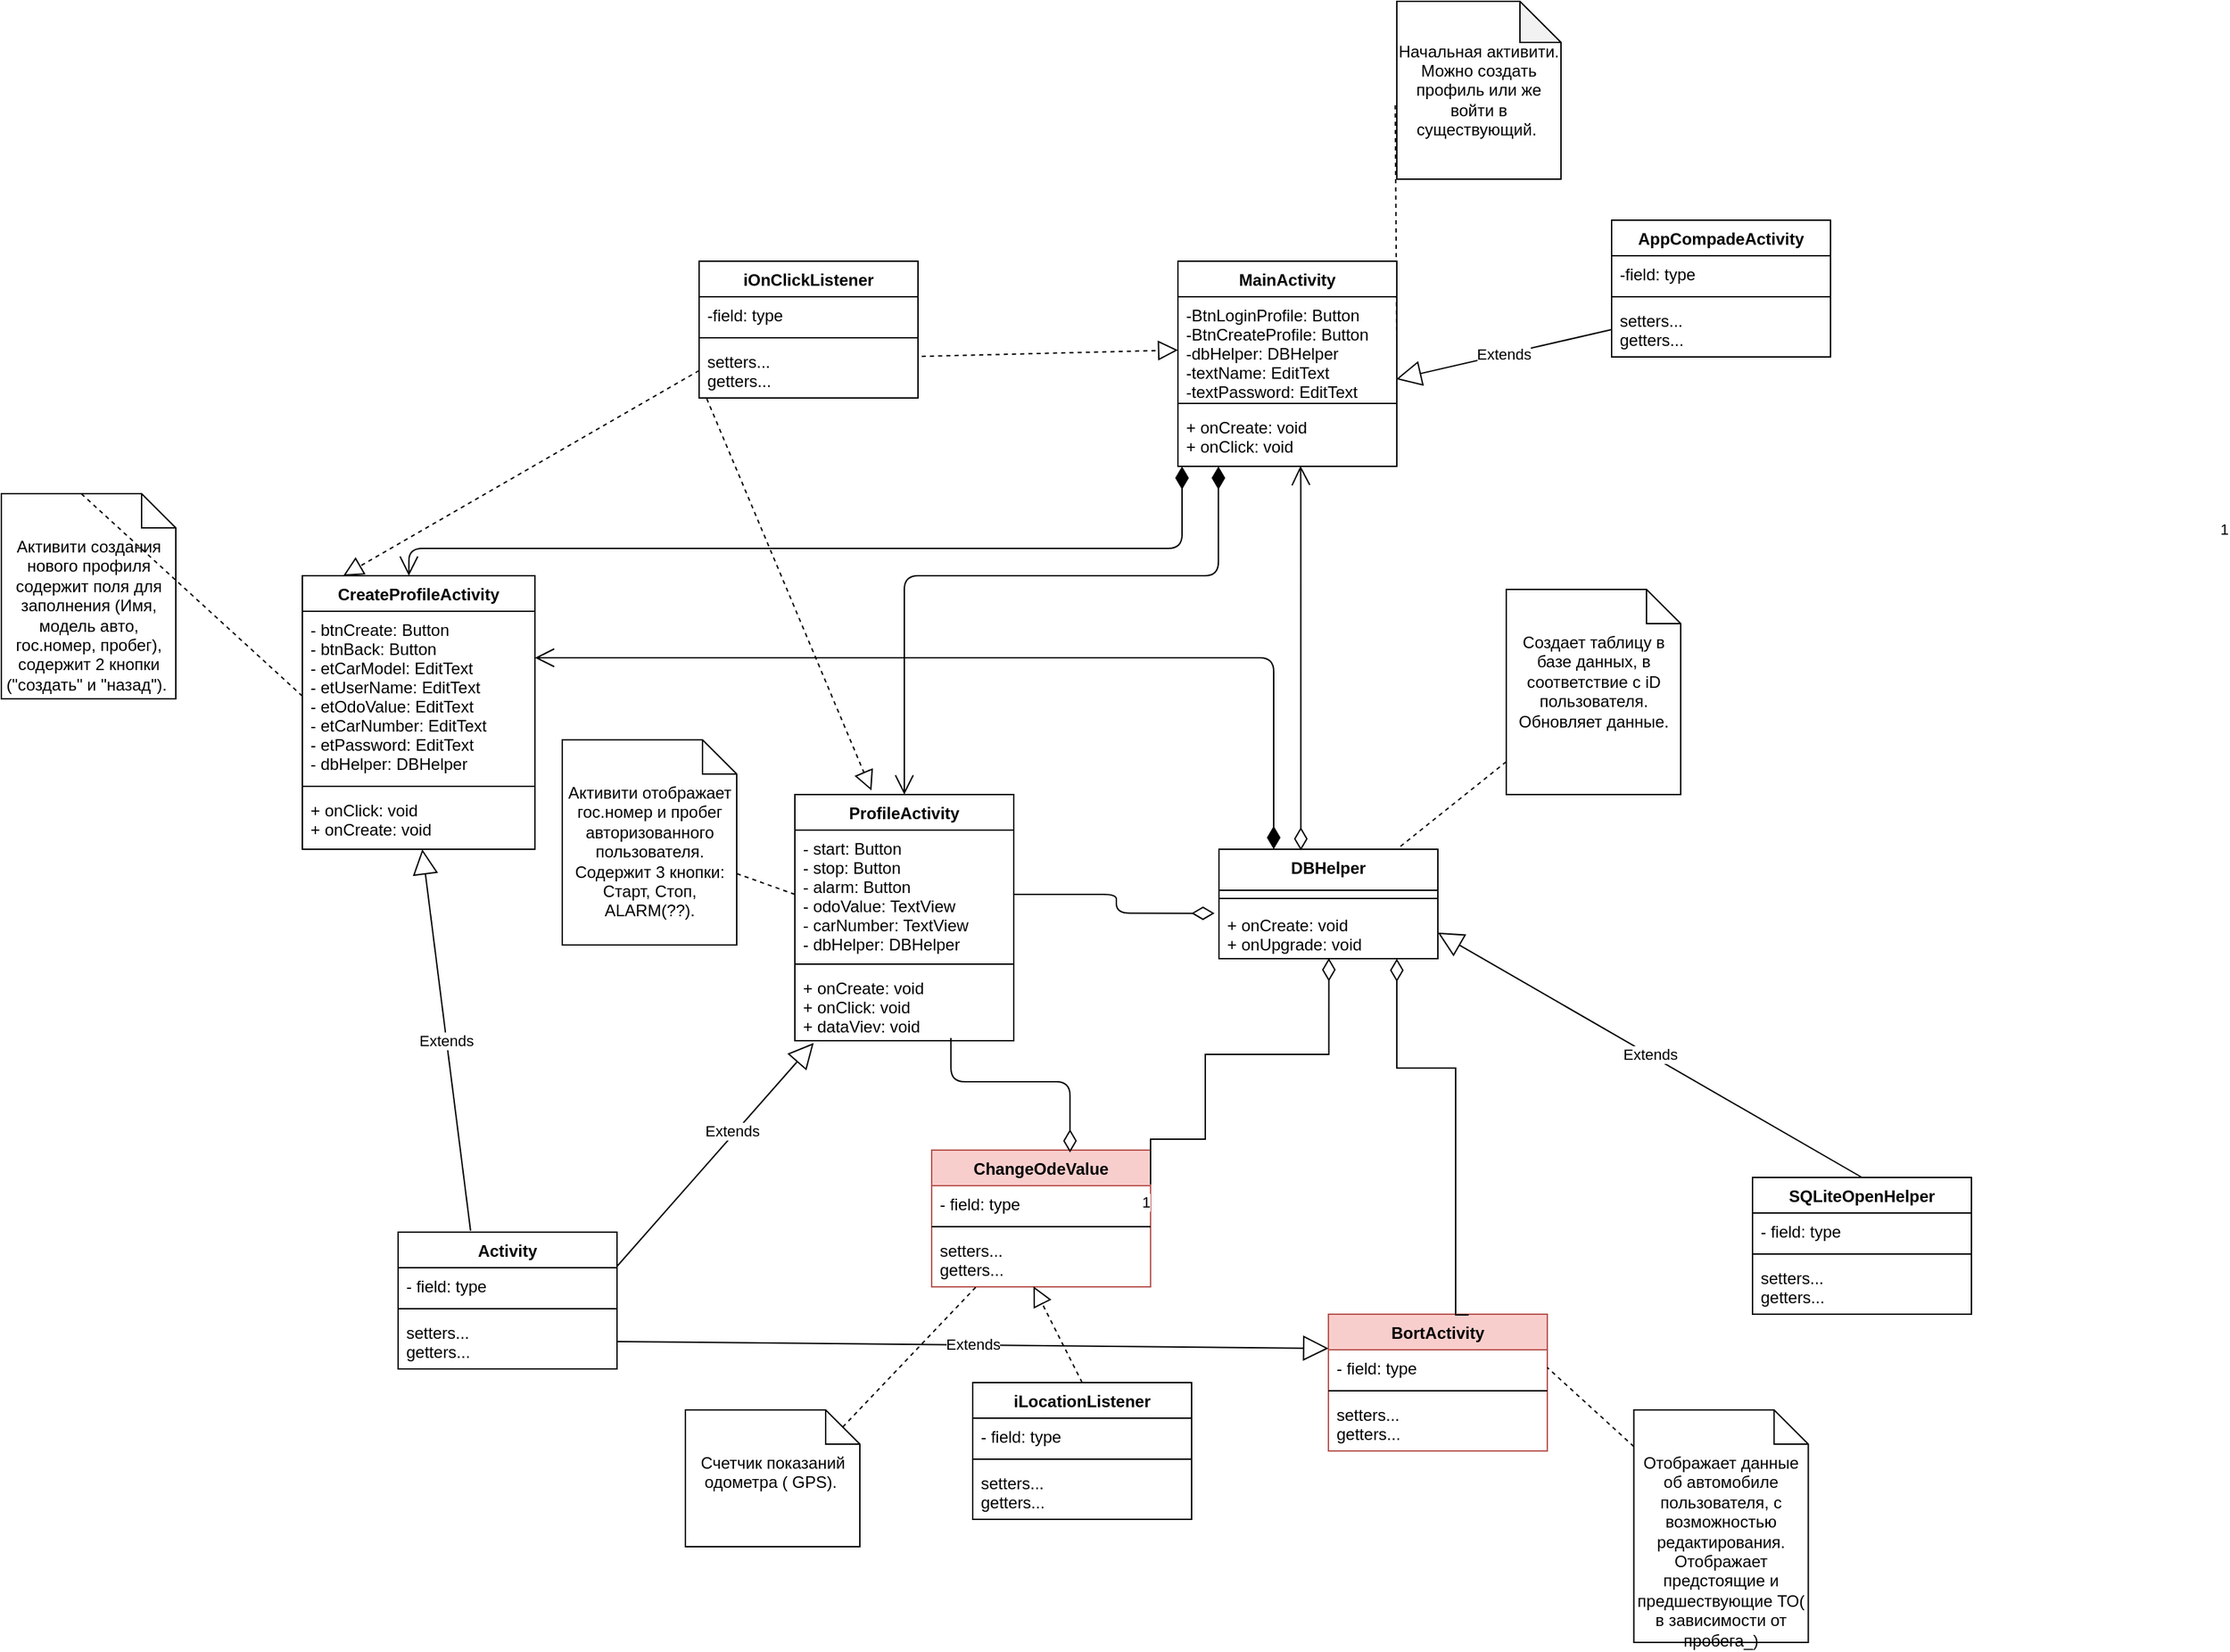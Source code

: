 <mxfile version="13.10.0" type="github">
  <diagram id="C5RBs43oDa-KdzZeNtuy" name="Page-1">
    <mxGraphModel dx="2997" dy="2374" grid="1" gridSize="10" guides="1" tooltips="1" connect="1" arrows="1" fold="1" page="1" pageScale="1" pageWidth="827" pageHeight="1169" math="0" shadow="0">
      <root>
        <mxCell id="WIyWlLk6GJQsqaUBKTNV-0" />
        <mxCell id="WIyWlLk6GJQsqaUBKTNV-1" parent="WIyWlLk6GJQsqaUBKTNV-0" />
        <mxCell id="MWLD1dHodhY7ivmaf8xJ-8" value="Начальная активити. Можно создать профиль или же войти в существующий.&amp;nbsp;" style="shape=note;whiteSpace=wrap;html=1;backgroundOutline=1;darkOpacity=0.05;" parent="WIyWlLk6GJQsqaUBKTNV-1" vertex="1">
          <mxGeometry x="510" y="-180" width="120" height="130" as="geometry" />
        </mxCell>
        <mxCell id="MWLD1dHodhY7ivmaf8xJ-9" value="" style="endArrow=none;dashed=1;html=1;exitX=1;exitY=0.5;exitDx=0;exitDy=0;entryX=-0.01;entryY=0.564;entryDx=0;entryDy=0;entryPerimeter=0;" parent="WIyWlLk6GJQsqaUBKTNV-1" source="gEvGJwE6Dd_fPejVoH91-1" target="MWLD1dHodhY7ivmaf8xJ-8" edge="1">
          <mxGeometry width="50" height="50" relative="1" as="geometry">
            <mxPoint x="494" y="169" as="sourcePoint" />
            <mxPoint x="560" y="122" as="targetPoint" />
          </mxGeometry>
        </mxCell>
        <mxCell id="MWLD1dHodhY7ivmaf8xJ-10" value="" style="endArrow=open;html=1;endSize=12;startArrow=diamondThin;startSize=14;startFill=1;edgeStyle=orthogonalEdgeStyle;align=left;verticalAlign=bottom;entryX=0.5;entryY=0;entryDx=0;entryDy=0;exitX=0.185;exitY=1.001;exitDx=0;exitDy=0;exitPerimeter=0;" parent="WIyWlLk6GJQsqaUBKTNV-1" target="MWLD1dHodhY7ivmaf8xJ-11" edge="1" source="gEvGJwE6Dd_fPejVoH91-3">
          <mxGeometry x="-1" y="3" relative="1" as="geometry">
            <mxPoint x="380" y="160" as="sourcePoint" />
            <mxPoint x="410" y="280" as="targetPoint" />
            <Array as="points">
              <mxPoint x="380" y="240" />
              <mxPoint x="150" y="240" />
            </Array>
          </mxGeometry>
        </mxCell>
        <mxCell id="MWLD1dHodhY7ivmaf8xJ-11" value="ProfileActivity" style="swimlane;fontStyle=1;align=center;verticalAlign=top;childLayout=stackLayout;horizontal=1;startSize=26;horizontalStack=0;resizeParent=1;resizeParentMax=0;resizeLast=0;collapsible=1;marginBottom=0;" parent="WIyWlLk6GJQsqaUBKTNV-1" vertex="1">
          <mxGeometry x="70" y="400" width="160" height="180" as="geometry" />
        </mxCell>
        <mxCell id="MWLD1dHodhY7ivmaf8xJ-12" value="- start: Button&#xa;- stop: Button&#xa;- alarm: Button&#xa;- odoValue: TextView&#xa;- carNumber: TextView&#xa;- dbHelper: DBHelper" style="text;strokeColor=none;fillColor=none;align=left;verticalAlign=top;spacingLeft=4;spacingRight=4;overflow=hidden;rotatable=0;points=[[0,0.5],[1,0.5]];portConstraint=eastwest;" parent="MWLD1dHodhY7ivmaf8xJ-11" vertex="1">
          <mxGeometry y="26" width="160" height="94" as="geometry" />
        </mxCell>
        <mxCell id="MWLD1dHodhY7ivmaf8xJ-13" value="" style="line;strokeWidth=1;fillColor=none;align=left;verticalAlign=middle;spacingTop=-1;spacingLeft=3;spacingRight=3;rotatable=0;labelPosition=right;points=[];portConstraint=eastwest;" parent="MWLD1dHodhY7ivmaf8xJ-11" vertex="1">
          <mxGeometry y="120" width="160" height="8" as="geometry" />
        </mxCell>
        <mxCell id="MWLD1dHodhY7ivmaf8xJ-14" value="+ onCreate: void&#xa;+ onClick: void&#xa;+ dataViev: void" style="text;strokeColor=none;fillColor=none;align=left;verticalAlign=top;spacingLeft=4;spacingRight=4;overflow=hidden;rotatable=0;points=[[0,0.5],[1,0.5]];portConstraint=eastwest;" parent="MWLD1dHodhY7ivmaf8xJ-11" vertex="1">
          <mxGeometry y="128" width="160" height="52" as="geometry" />
        </mxCell>
        <mxCell id="MWLD1dHodhY7ivmaf8xJ-15" value="CreateProfileActivity" style="swimlane;fontStyle=1;align=center;verticalAlign=top;childLayout=stackLayout;horizontal=1;startSize=26;horizontalStack=0;resizeParent=1;resizeParentMax=0;resizeLast=0;collapsible=1;marginBottom=0;" parent="WIyWlLk6GJQsqaUBKTNV-1" vertex="1">
          <mxGeometry x="-290" y="240" width="170" height="200" as="geometry" />
        </mxCell>
        <mxCell id="MWLD1dHodhY7ivmaf8xJ-16" value="- btnCreate: Button&#xa;- btnBack: Button&#xa;- etCarModel: EditText&#xa;- etUserName: EditText&#xa;- etOdoValue: EditText&#xa;- etCarNumber: EditText&#xa;- etPassword: EditText&#xa;- dbHelper: DBHelper" style="text;strokeColor=none;fillColor=none;align=left;verticalAlign=top;spacingLeft=4;spacingRight=4;overflow=hidden;rotatable=0;points=[[0,0.5],[1,0.5]];portConstraint=eastwest;" parent="MWLD1dHodhY7ivmaf8xJ-15" vertex="1">
          <mxGeometry y="26" width="170" height="124" as="geometry" />
        </mxCell>
        <mxCell id="MWLD1dHodhY7ivmaf8xJ-17" value="" style="line;strokeWidth=1;fillColor=none;align=left;verticalAlign=middle;spacingTop=-1;spacingLeft=3;spacingRight=3;rotatable=0;labelPosition=right;points=[];portConstraint=eastwest;" parent="MWLD1dHodhY7ivmaf8xJ-15" vertex="1">
          <mxGeometry y="150" width="170" height="8" as="geometry" />
        </mxCell>
        <mxCell id="MWLD1dHodhY7ivmaf8xJ-18" value="+ onClick: void&#xa;+ onCreate: void" style="text;strokeColor=none;fillColor=none;align=left;verticalAlign=top;spacingLeft=4;spacingRight=4;overflow=hidden;rotatable=0;points=[[0,0.5],[1,0.5]];portConstraint=eastwest;" parent="MWLD1dHodhY7ivmaf8xJ-15" vertex="1">
          <mxGeometry y="158" width="170" height="42" as="geometry" />
        </mxCell>
        <mxCell id="MWLD1dHodhY7ivmaf8xJ-19" value="" style="endArrow=open;html=1;endSize=12;startArrow=diamondThin;startSize=14;startFill=1;edgeStyle=orthogonalEdgeStyle;align=left;verticalAlign=bottom;entryX=0.458;entryY=0;entryDx=0;entryDy=0;entryPerimeter=0;" parent="WIyWlLk6GJQsqaUBKTNV-1" target="MWLD1dHodhY7ivmaf8xJ-15" edge="1" source="gEvGJwE6Dd_fPejVoH91-3">
          <mxGeometry x="-1" y="10" relative="1" as="geometry">
            <mxPoint x="300" y="150" as="sourcePoint" />
            <mxPoint x="620" y="280" as="targetPoint" />
            <Array as="points">
              <mxPoint x="353" y="220" />
              <mxPoint x="-212" y="220" />
            </Array>
            <mxPoint as="offset" />
          </mxGeometry>
        </mxCell>
        <mxCell id="gEvGJwE6Dd_fPejVoH91-0" value="MainActivity" style="swimlane;fontStyle=1;align=center;verticalAlign=top;childLayout=stackLayout;horizontal=1;startSize=26;horizontalStack=0;resizeParent=1;resizeParentMax=0;resizeLast=0;collapsible=1;marginBottom=0;" parent="WIyWlLk6GJQsqaUBKTNV-1" vertex="1">
          <mxGeometry x="350" y="10" width="160" height="150" as="geometry" />
        </mxCell>
        <mxCell id="gEvGJwE6Dd_fPejVoH91-1" value="-BtnLoginProfile: Button&#xa;-BtnCreateProfile: Button&#xa;-dbHelper: DBHelper&#xa;-textName: EditText&#xa;-textPassword: EditText&#xa;" style="text;strokeColor=none;fillColor=none;align=left;verticalAlign=top;spacingLeft=4;spacingRight=4;overflow=hidden;rotatable=0;points=[[0,0.5],[1,0.5]];portConstraint=eastwest;" parent="gEvGJwE6Dd_fPejVoH91-0" vertex="1">
          <mxGeometry y="26" width="160" height="74" as="geometry" />
        </mxCell>
        <mxCell id="gEvGJwE6Dd_fPejVoH91-2" value="" style="line;strokeWidth=1;fillColor=none;align=left;verticalAlign=middle;spacingTop=-1;spacingLeft=3;spacingRight=3;rotatable=0;labelPosition=right;points=[];portConstraint=eastwest;" parent="gEvGJwE6Dd_fPejVoH91-0" vertex="1">
          <mxGeometry y="100" width="160" height="8" as="geometry" />
        </mxCell>
        <mxCell id="gEvGJwE6Dd_fPejVoH91-3" value="+ onCreate: void&#xa;+ onClick: void" style="text;strokeColor=none;fillColor=none;align=left;verticalAlign=top;spacingLeft=4;spacingRight=4;overflow=hidden;rotatable=0;points=[[0,0.5],[1,0.5]];portConstraint=eastwest;" parent="gEvGJwE6Dd_fPejVoH91-0" vertex="1">
          <mxGeometry y="108" width="160" height="42" as="geometry" />
        </mxCell>
        <mxCell id="gEvGJwE6Dd_fPejVoH91-7" value="DBHelper" style="swimlane;fontStyle=1;align=center;verticalAlign=top;childLayout=stackLayout;horizontal=1;startSize=30;horizontalStack=0;resizeParent=1;resizeParentMax=0;resizeLast=0;collapsible=1;marginBottom=0;" parent="WIyWlLk6GJQsqaUBKTNV-1" vertex="1">
          <mxGeometry x="380" y="440" width="160" height="80" as="geometry" />
        </mxCell>
        <mxCell id="gEvGJwE6Dd_fPejVoH91-9" value="" style="line;strokeWidth=1;fillColor=none;align=left;verticalAlign=middle;spacingTop=-1;spacingLeft=3;spacingRight=3;rotatable=0;labelPosition=right;points=[];portConstraint=eastwest;" parent="gEvGJwE6Dd_fPejVoH91-7" vertex="1">
          <mxGeometry y="30" width="160" height="12" as="geometry" />
        </mxCell>
        <mxCell id="gEvGJwE6Dd_fPejVoH91-10" value="+ onCreate: void&#xa;+ onUpgrade: void" style="text;strokeColor=none;fillColor=none;align=left;verticalAlign=top;spacingLeft=4;spacingRight=4;overflow=hidden;rotatable=0;points=[[0,0.5],[1,0.5]];portConstraint=eastwest;" parent="gEvGJwE6Dd_fPejVoH91-7" vertex="1">
          <mxGeometry y="42" width="160" height="38" as="geometry" />
        </mxCell>
        <mxCell id="gEvGJwE6Dd_fPejVoH91-11" value="Активити создания нового профиля содержит поля для заполнения (Имя, модель авто, гос.номер, пробег), содержит 2 кнопки (&quot;создать&quot; и &quot;назад&quot;).&amp;nbsp;" style="shape=note2;boundedLbl=1;whiteSpace=wrap;html=1;size=25;verticalAlign=top;align=center;" parent="WIyWlLk6GJQsqaUBKTNV-1" vertex="1">
          <mxGeometry x="-510" y="180" width="127.5" height="150" as="geometry" />
        </mxCell>
        <mxCell id="gEvGJwE6Dd_fPejVoH91-12" value="" style="endArrow=none;dashed=1;html=1;entryX=0.458;entryY=0;entryDx=0;entryDy=0;entryPerimeter=0;exitX=0;exitY=0.5;exitDx=0;exitDy=0;" parent="WIyWlLk6GJQsqaUBKTNV-1" target="gEvGJwE6Dd_fPejVoH91-11" edge="1" source="MWLD1dHodhY7ivmaf8xJ-16">
          <mxGeometry width="50" height="50" relative="1" as="geometry">
            <mxPoint x="620" y="520" as="sourcePoint" />
            <mxPoint x="568.8" y="133.32" as="targetPoint" />
            <Array as="points" />
          </mxGeometry>
        </mxCell>
        <mxCell id="wjXd9ibWL331jb071DOq-7" value="1" style="endArrow=open;html=1;endSize=12;startArrow=diamondThin;startSize=14;startFill=0;edgeStyle=orthogonalEdgeStyle;align=left;verticalAlign=bottom;exitX=0.374;exitY=0.011;exitDx=0;exitDy=0;strokeWidth=1;exitPerimeter=0;editable=0;entryX=0.56;entryY=0.992;entryDx=0;entryDy=0;entryPerimeter=0;" edge="1" parent="WIyWlLk6GJQsqaUBKTNV-1" source="gEvGJwE6Dd_fPejVoH91-7" target="gEvGJwE6Dd_fPejVoH91-3">
          <mxGeometry x="0.613" y="-670" relative="1" as="geometry">
            <mxPoint x="220" y="230" as="sourcePoint" />
            <mxPoint x="500" y="210" as="targetPoint" />
            <Array as="points">
              <mxPoint x="440" y="170" />
            </Array>
            <mxPoint y="1" as="offset" />
          </mxGeometry>
        </mxCell>
        <mxCell id="wjXd9ibWL331jb071DOq-8" value="" style="endArrow=none;html=1;endSize=12;startArrow=diamondThin;startSize=14;startFill=0;edgeStyle=orthogonalEdgeStyle;align=left;verticalAlign=bottom;exitX=-0.02;exitY=0.127;exitDx=0;exitDy=0;entryX=1;entryY=0.5;entryDx=0;entryDy=0;strokeWidth=1;exitPerimeter=0;endFill=0;" edge="1" parent="WIyWlLk6GJQsqaUBKTNV-1" source="gEvGJwE6Dd_fPejVoH91-10" target="MWLD1dHodhY7ivmaf8xJ-12">
          <mxGeometry x="-1" y="-183" relative="1" as="geometry">
            <mxPoint x="420" y="290" as="sourcePoint" />
            <mxPoint x="420" y="210" as="targetPoint" />
            <mxPoint x="153" y="83" as="offset" />
          </mxGeometry>
        </mxCell>
        <mxCell id="wjXd9ibWL331jb071DOq-9" value="" style="endArrow=open;html=1;endSize=12;startArrow=diamondThin;startSize=14;startFill=1;edgeStyle=orthogonalEdgeStyle;align=left;verticalAlign=bottom;exitX=0.25;exitY=0;exitDx=0;exitDy=0;strokeWidth=1;" edge="1" parent="WIyWlLk6GJQsqaUBKTNV-1" source="gEvGJwE6Dd_fPejVoH91-7">
          <mxGeometry x="-1" y="3" relative="1" as="geometry">
            <mxPoint x="430" y="300" as="sourcePoint" />
            <mxPoint x="-120" y="300" as="targetPoint" />
            <Array as="points">
              <mxPoint x="420" y="300" />
            </Array>
          </mxGeometry>
        </mxCell>
        <mxCell id="wjXd9ibWL331jb071DOq-11" value="ChangeOdeValue" style="swimlane;fontStyle=1;align=center;verticalAlign=top;childLayout=stackLayout;horizontal=1;startSize=26;horizontalStack=0;resizeParent=1;resizeParentMax=0;resizeLast=0;collapsible=1;marginBottom=0;fillColor=#f8cecc;strokeColor=#b85450;" vertex="1" parent="WIyWlLk6GJQsqaUBKTNV-1">
          <mxGeometry x="170" y="660" width="160" height="100" as="geometry" />
        </mxCell>
        <mxCell id="wjXd9ibWL331jb071DOq-12" value="- field: type" style="text;strokeColor=none;fillColor=none;align=left;verticalAlign=top;spacingLeft=4;spacingRight=4;overflow=hidden;rotatable=0;points=[[0,0.5],[1,0.5]];portConstraint=eastwest;" vertex="1" parent="wjXd9ibWL331jb071DOq-11">
          <mxGeometry y="26" width="160" height="26" as="geometry" />
        </mxCell>
        <mxCell id="wjXd9ibWL331jb071DOq-13" value="" style="line;strokeWidth=1;fillColor=none;align=left;verticalAlign=middle;spacingTop=-1;spacingLeft=3;spacingRight=3;rotatable=0;labelPosition=right;points=[];portConstraint=eastwest;" vertex="1" parent="wjXd9ibWL331jb071DOq-11">
          <mxGeometry y="52" width="160" height="8" as="geometry" />
        </mxCell>
        <mxCell id="wjXd9ibWL331jb071DOq-14" value="setters...&#xa;getters..." style="text;strokeColor=none;fillColor=none;align=left;verticalAlign=top;spacingLeft=4;spacingRight=4;overflow=hidden;rotatable=0;points=[[0,0.5],[1,0.5]];portConstraint=eastwest;" vertex="1" parent="wjXd9ibWL331jb071DOq-11">
          <mxGeometry y="60" width="160" height="40" as="geometry" />
        </mxCell>
        <mxCell id="wjXd9ibWL331jb071DOq-15" value="" style="endArrow=none;html=1;endSize=12;startArrow=diamondThin;startSize=14;startFill=0;edgeStyle=orthogonalEdgeStyle;strokeWidth=1;entryX=1;entryY=0.25;entryDx=0;entryDy=0;endFill=0;exitX=0.502;exitY=0.991;exitDx=0;exitDy=0;exitPerimeter=0;rounded=0;" edge="1" parent="WIyWlLk6GJQsqaUBKTNV-1" source="gEvGJwE6Dd_fPejVoH91-10" target="wjXd9ibWL331jb071DOq-11">
          <mxGeometry relative="1" as="geometry">
            <mxPoint x="360" y="570" as="sourcePoint" />
            <mxPoint x="520" y="570" as="targetPoint" />
            <Array as="points">
              <mxPoint x="460" y="590" />
              <mxPoint x="370" y="590" />
              <mxPoint x="370" y="652" />
            </Array>
          </mxGeometry>
        </mxCell>
        <mxCell id="wjXd9ibWL331jb071DOq-17" value="1" style="edgeLabel;resizable=0;html=1;align=right;verticalAlign=top;" connectable="0" vertex="1" parent="wjXd9ibWL331jb071DOq-15">
          <mxGeometry x="1" relative="1" as="geometry" />
        </mxCell>
        <mxCell id="wjXd9ibWL331jb071DOq-18" value="" style="endArrow=none;html=1;endSize=12;startArrow=diamondThin;startSize=14;startFill=0;edgeStyle=orthogonalEdgeStyle;strokeWidth=1;entryX=0.713;entryY=0.962;entryDx=0;entryDy=0;exitX=0.632;exitY=0.017;exitDx=0;exitDy=0;exitPerimeter=0;endFill=0;entryPerimeter=0;rounded=1;" edge="1" parent="WIyWlLk6GJQsqaUBKTNV-1" source="wjXd9ibWL331jb071DOq-11" target="MWLD1dHodhY7ivmaf8xJ-14">
          <mxGeometry relative="1" as="geometry">
            <mxPoint x="518.16" y="529.908" as="sourcePoint" />
            <mxPoint x="370" y="661.5" as="targetPoint" />
            <Array as="points">
              <mxPoint x="271" y="610" />
              <mxPoint x="184" y="610" />
            </Array>
          </mxGeometry>
        </mxCell>
        <mxCell id="wjXd9ibWL331jb071DOq-20" value="BortActivity" style="swimlane;fontStyle=1;align=center;verticalAlign=top;childLayout=stackLayout;horizontal=1;startSize=26;horizontalStack=0;resizeParent=1;resizeParentMax=0;resizeLast=0;collapsible=1;marginBottom=0;fillColor=#f8cecc;strokeColor=#b85450;" vertex="1" parent="WIyWlLk6GJQsqaUBKTNV-1">
          <mxGeometry x="460" y="780" width="160" height="100" as="geometry" />
        </mxCell>
        <mxCell id="wjXd9ibWL331jb071DOq-21" value="- field: type" style="text;strokeColor=none;fillColor=none;align=left;verticalAlign=top;spacingLeft=4;spacingRight=4;overflow=hidden;rotatable=0;points=[[0,0.5],[1,0.5]];portConstraint=eastwest;" vertex="1" parent="wjXd9ibWL331jb071DOq-20">
          <mxGeometry y="26" width="160" height="26" as="geometry" />
        </mxCell>
        <mxCell id="wjXd9ibWL331jb071DOq-22" value="" style="line;strokeWidth=1;fillColor=none;align=left;verticalAlign=middle;spacingTop=-1;spacingLeft=3;spacingRight=3;rotatable=0;labelPosition=right;points=[];portConstraint=eastwest;" vertex="1" parent="wjXd9ibWL331jb071DOq-20">
          <mxGeometry y="52" width="160" height="8" as="geometry" />
        </mxCell>
        <mxCell id="wjXd9ibWL331jb071DOq-23" value="setters...&#xa;getters..." style="text;strokeColor=none;fillColor=none;align=left;verticalAlign=top;spacingLeft=4;spacingRight=4;overflow=hidden;rotatable=0;points=[[0,0.5],[1,0.5]];portConstraint=eastwest;" vertex="1" parent="wjXd9ibWL331jb071DOq-20">
          <mxGeometry y="60" width="160" height="40" as="geometry" />
        </mxCell>
        <mxCell id="wjXd9ibWL331jb071DOq-24" value="" style="endArrow=none;html=1;endSize=12;startArrow=diamondThin;startSize=14;startFill=0;edgeStyle=orthogonalEdgeStyle;strokeWidth=1;entryX=0.641;entryY=0.005;entryDx=0;entryDy=0;endFill=0;entryPerimeter=0;rounded=0;" edge="1" parent="WIyWlLk6GJQsqaUBKTNV-1" source="gEvGJwE6Dd_fPejVoH91-10" target="wjXd9ibWL331jb071DOq-20">
          <mxGeometry relative="1" as="geometry">
            <mxPoint x="510" y="522" as="sourcePoint" />
            <mxPoint x="370" y="661.5" as="targetPoint" />
            <Array as="points">
              <mxPoint x="510" y="600" />
              <mxPoint x="553" y="600" />
            </Array>
          </mxGeometry>
        </mxCell>
        <mxCell id="wjXd9ibWL331jb071DOq-26" value="Activity" style="swimlane;fontStyle=1;align=center;verticalAlign=top;childLayout=stackLayout;horizontal=1;startSize=26;horizontalStack=0;resizeParent=1;resizeParentMax=0;resizeLast=0;collapsible=1;marginBottom=0;" vertex="1" parent="WIyWlLk6GJQsqaUBKTNV-1">
          <mxGeometry x="-220" y="720" width="160" height="100" as="geometry" />
        </mxCell>
        <mxCell id="wjXd9ibWL331jb071DOq-27" value="- field: type" style="text;strokeColor=none;fillColor=none;align=left;verticalAlign=top;spacingLeft=4;spacingRight=4;overflow=hidden;rotatable=0;points=[[0,0.5],[1,0.5]];portConstraint=eastwest;" vertex="1" parent="wjXd9ibWL331jb071DOq-26">
          <mxGeometry y="26" width="160" height="26" as="geometry" />
        </mxCell>
        <mxCell id="wjXd9ibWL331jb071DOq-28" value="" style="line;strokeWidth=1;fillColor=none;align=left;verticalAlign=middle;spacingTop=-1;spacingLeft=3;spacingRight=3;rotatable=0;labelPosition=right;points=[];portConstraint=eastwest;" vertex="1" parent="wjXd9ibWL331jb071DOq-26">
          <mxGeometry y="52" width="160" height="8" as="geometry" />
        </mxCell>
        <mxCell id="wjXd9ibWL331jb071DOq-29" value="setters...&#xa;getters..." style="text;strokeColor=none;fillColor=none;align=left;verticalAlign=top;spacingLeft=4;spacingRight=4;overflow=hidden;rotatable=0;points=[[0,0.5],[1,0.5]];portConstraint=eastwest;" vertex="1" parent="wjXd9ibWL331jb071DOq-26">
          <mxGeometry y="60" width="160" height="40" as="geometry" />
        </mxCell>
        <mxCell id="wjXd9ibWL331jb071DOq-30" value="Extends" style="endArrow=block;endSize=16;endFill=0;html=1;exitX=0.331;exitY=-0.01;exitDx=0;exitDy=0;exitPerimeter=0;" edge="1" parent="WIyWlLk6GJQsqaUBKTNV-1" source="wjXd9ibWL331jb071DOq-26" target="MWLD1dHodhY7ivmaf8xJ-18">
          <mxGeometry width="160" relative="1" as="geometry">
            <mxPoint x="-970" y="396" as="sourcePoint" />
            <mxPoint x="-826.124" y="280" as="targetPoint" />
          </mxGeometry>
        </mxCell>
        <mxCell id="wjXd9ibWL331jb071DOq-31" value="Extends" style="endArrow=block;endSize=16;endFill=0;html=1;entryX=0.086;entryY=1.032;entryDx=0;entryDy=0;rounded=0;exitX=1;exitY=0.25;exitDx=0;exitDy=0;entryPerimeter=0;" edge="1" parent="WIyWlLk6GJQsqaUBKTNV-1" source="wjXd9ibWL331jb071DOq-26" target="MWLD1dHodhY7ivmaf8xJ-14">
          <mxGeometry x="0.195" y="2" width="160" relative="1" as="geometry">
            <mxPoint x="970" y="40" as="sourcePoint" />
            <mxPoint x="947.5" y="340" as="targetPoint" />
            <Array as="points" />
            <mxPoint as="offset" />
          </mxGeometry>
        </mxCell>
        <mxCell id="wjXd9ibWL331jb071DOq-32" value="AppCompadeActivity" style="swimlane;fontStyle=1;align=center;verticalAlign=top;childLayout=stackLayout;horizontal=1;startSize=26;horizontalStack=0;resizeParent=1;resizeParentMax=0;resizeLast=0;collapsible=1;marginBottom=0;" vertex="1" parent="WIyWlLk6GJQsqaUBKTNV-1">
          <mxGeometry x="667" y="-20" width="160" height="100" as="geometry" />
        </mxCell>
        <mxCell id="wjXd9ibWL331jb071DOq-33" value="-field: type" style="text;strokeColor=none;fillColor=none;align=left;verticalAlign=top;spacingLeft=4;spacingRight=4;overflow=hidden;rotatable=0;points=[[0,0.5],[1,0.5]];portConstraint=eastwest;" vertex="1" parent="wjXd9ibWL331jb071DOq-32">
          <mxGeometry y="26" width="160" height="26" as="geometry" />
        </mxCell>
        <mxCell id="wjXd9ibWL331jb071DOq-34" value="" style="line;strokeWidth=1;fillColor=none;align=left;verticalAlign=middle;spacingTop=-1;spacingLeft=3;spacingRight=3;rotatable=0;labelPosition=right;points=[];portConstraint=eastwest;" vertex="1" parent="wjXd9ibWL331jb071DOq-32">
          <mxGeometry y="52" width="160" height="8" as="geometry" />
        </mxCell>
        <mxCell id="wjXd9ibWL331jb071DOq-35" value="setters...&#xa;getters..." style="text;strokeColor=none;fillColor=none;align=left;verticalAlign=top;spacingLeft=4;spacingRight=4;overflow=hidden;rotatable=0;points=[[0,0.5],[1,0.5]];portConstraint=eastwest;" vertex="1" parent="wjXd9ibWL331jb071DOq-32">
          <mxGeometry y="60" width="160" height="40" as="geometry" />
        </mxCell>
        <mxCell id="wjXd9ibWL331jb071DOq-36" value="Extends" style="endArrow=block;endSize=16;endFill=0;html=1;exitX=0;exitY=0.5;exitDx=0;exitDy=0;entryX=0.997;entryY=0.814;entryDx=0;entryDy=0;entryPerimeter=0;" edge="1" parent="WIyWlLk6GJQsqaUBKTNV-1" source="wjXd9ibWL331jb071DOq-35" target="gEvGJwE6Dd_fPejVoH91-1">
          <mxGeometry width="160" relative="1" as="geometry">
            <mxPoint x="949.793" y="196" as="sourcePoint" />
            <mxPoint x="947.5" y="340" as="targetPoint" />
          </mxGeometry>
        </mxCell>
        <mxCell id="wjXd9ibWL331jb071DOq-38" value="iOnClickListener" style="swimlane;fontStyle=1;align=center;verticalAlign=top;childLayout=stackLayout;horizontal=1;startSize=26;horizontalStack=0;resizeParent=1;resizeParentMax=0;resizeLast=0;collapsible=1;marginBottom=0;" vertex="1" parent="WIyWlLk6GJQsqaUBKTNV-1">
          <mxGeometry y="10" width="160" height="100" as="geometry" />
        </mxCell>
        <mxCell id="wjXd9ibWL331jb071DOq-39" value="-field: type" style="text;strokeColor=none;fillColor=none;align=left;verticalAlign=top;spacingLeft=4;spacingRight=4;overflow=hidden;rotatable=0;points=[[0,0.5],[1,0.5]];portConstraint=eastwest;" vertex="1" parent="wjXd9ibWL331jb071DOq-38">
          <mxGeometry y="26" width="160" height="26" as="geometry" />
        </mxCell>
        <mxCell id="wjXd9ibWL331jb071DOq-40" value="" style="line;strokeWidth=1;fillColor=none;align=left;verticalAlign=middle;spacingTop=-1;spacingLeft=3;spacingRight=3;rotatable=0;labelPosition=right;points=[];portConstraint=eastwest;" vertex="1" parent="wjXd9ibWL331jb071DOq-38">
          <mxGeometry y="52" width="160" height="8" as="geometry" />
        </mxCell>
        <mxCell id="wjXd9ibWL331jb071DOq-41" value="setters...&#xa;getters..." style="text;strokeColor=none;fillColor=none;align=left;verticalAlign=top;spacingLeft=4;spacingRight=4;overflow=hidden;rotatable=0;points=[[0,0.5],[1,0.5]];portConstraint=eastwest;" vertex="1" parent="wjXd9ibWL331jb071DOq-38">
          <mxGeometry y="60" width="160" height="40" as="geometry" />
        </mxCell>
        <mxCell id="wjXd9ibWL331jb071DOq-42" value="" style="endArrow=block;dashed=1;endFill=0;endSize=12;html=1;strokeWidth=1;exitX=1.017;exitY=0.24;exitDx=0;exitDy=0;exitPerimeter=0;" edge="1" parent="WIyWlLk6GJQsqaUBKTNV-1" source="wjXd9ibWL331jb071DOq-41" target="gEvGJwE6Dd_fPejVoH91-1">
          <mxGeometry width="160" relative="1" as="geometry">
            <mxPoint x="180" y="120" as="sourcePoint" />
            <mxPoint x="340" y="120" as="targetPoint" />
          </mxGeometry>
        </mxCell>
        <mxCell id="wjXd9ibWL331jb071DOq-43" value="" style="endArrow=block;dashed=1;endFill=0;endSize=12;html=1;strokeWidth=1;exitX=0.035;exitY=1.013;exitDx=0;exitDy=0;exitPerimeter=0;" edge="1" parent="WIyWlLk6GJQsqaUBKTNV-1" source="wjXd9ibWL331jb071DOq-41">
          <mxGeometry width="160" relative="1" as="geometry">
            <mxPoint x="126" y="130" as="sourcePoint" />
            <mxPoint x="126" y="397" as="targetPoint" />
          </mxGeometry>
        </mxCell>
        <mxCell id="wjXd9ibWL331jb071DOq-44" value="" style="endArrow=block;dashed=1;endFill=0;endSize=12;html=1;strokeWidth=1;exitX=0;exitY=0.5;exitDx=0;exitDy=0;entryX=0.176;entryY=0;entryDx=0;entryDy=0;entryPerimeter=0;" edge="1" parent="WIyWlLk6GJQsqaUBKTNV-1" source="wjXd9ibWL331jb071DOq-41" target="MWLD1dHodhY7ivmaf8xJ-15">
          <mxGeometry width="160" relative="1" as="geometry">
            <mxPoint x="302.72" y="126.24" as="sourcePoint" />
            <mxPoint x="370" y="125.217" as="targetPoint" />
          </mxGeometry>
        </mxCell>
        <mxCell id="wjXd9ibWL331jb071DOq-45" value="SQLiteOpenHelper" style="swimlane;fontStyle=1;align=center;verticalAlign=top;childLayout=stackLayout;horizontal=1;startSize=26;horizontalStack=0;resizeParent=1;resizeParentMax=0;resizeLast=0;collapsible=1;marginBottom=0;" vertex="1" parent="WIyWlLk6GJQsqaUBKTNV-1">
          <mxGeometry x="770" y="680" width="160" height="100" as="geometry" />
        </mxCell>
        <mxCell id="wjXd9ibWL331jb071DOq-46" value="- field: type" style="text;strokeColor=none;fillColor=none;align=left;verticalAlign=top;spacingLeft=4;spacingRight=4;overflow=hidden;rotatable=0;points=[[0,0.5],[1,0.5]];portConstraint=eastwest;" vertex="1" parent="wjXd9ibWL331jb071DOq-45">
          <mxGeometry y="26" width="160" height="26" as="geometry" />
        </mxCell>
        <mxCell id="wjXd9ibWL331jb071DOq-47" value="" style="line;strokeWidth=1;fillColor=none;align=left;verticalAlign=middle;spacingTop=-1;spacingLeft=3;spacingRight=3;rotatable=0;labelPosition=right;points=[];portConstraint=eastwest;" vertex="1" parent="wjXd9ibWL331jb071DOq-45">
          <mxGeometry y="52" width="160" height="8" as="geometry" />
        </mxCell>
        <mxCell id="wjXd9ibWL331jb071DOq-48" value="setters...&#xa;getters..." style="text;strokeColor=none;fillColor=none;align=left;verticalAlign=top;spacingLeft=4;spacingRight=4;overflow=hidden;rotatable=0;points=[[0,0.5],[1,0.5]];portConstraint=eastwest;" vertex="1" parent="wjXd9ibWL331jb071DOq-45">
          <mxGeometry y="60" width="160" height="40" as="geometry" />
        </mxCell>
        <mxCell id="wjXd9ibWL331jb071DOq-49" value="Extends" style="endArrow=block;endSize=16;endFill=0;html=1;entryX=1;entryY=0.5;entryDx=0;entryDy=0;exitX=0.5;exitY=0;exitDx=0;exitDy=0;" edge="1" parent="WIyWlLk6GJQsqaUBKTNV-1" source="wjXd9ibWL331jb071DOq-45" target="gEvGJwE6Dd_fPejVoH91-10">
          <mxGeometry width="160" relative="1" as="geometry">
            <mxPoint x="949.793" y="196" as="sourcePoint" />
            <mxPoint x="947.5" y="340" as="targetPoint" />
          </mxGeometry>
        </mxCell>
        <mxCell id="wjXd9ibWL331jb071DOq-55" value="iLocationListener" style="swimlane;fontStyle=1;align=center;verticalAlign=top;childLayout=stackLayout;horizontal=1;startSize=26;horizontalStack=0;resizeParent=1;resizeParentMax=0;resizeLast=0;collapsible=1;marginBottom=0;" vertex="1" parent="WIyWlLk6GJQsqaUBKTNV-1">
          <mxGeometry x="200" y="830" width="160" height="100" as="geometry" />
        </mxCell>
        <mxCell id="wjXd9ibWL331jb071DOq-56" value="- field: type" style="text;strokeColor=none;fillColor=none;align=left;verticalAlign=top;spacingLeft=4;spacingRight=4;overflow=hidden;rotatable=0;points=[[0,0.5],[1,0.5]];portConstraint=eastwest;" vertex="1" parent="wjXd9ibWL331jb071DOq-55">
          <mxGeometry y="26" width="160" height="26" as="geometry" />
        </mxCell>
        <mxCell id="wjXd9ibWL331jb071DOq-57" value="" style="line;strokeWidth=1;fillColor=none;align=left;verticalAlign=middle;spacingTop=-1;spacingLeft=3;spacingRight=3;rotatable=0;labelPosition=right;points=[];portConstraint=eastwest;" vertex="1" parent="wjXd9ibWL331jb071DOq-55">
          <mxGeometry y="52" width="160" height="8" as="geometry" />
        </mxCell>
        <mxCell id="wjXd9ibWL331jb071DOq-58" value="setters...&#xa;getters..." style="text;strokeColor=none;fillColor=none;align=left;verticalAlign=top;spacingLeft=4;spacingRight=4;overflow=hidden;rotatable=0;points=[[0,0.5],[1,0.5]];portConstraint=eastwest;" vertex="1" parent="wjXd9ibWL331jb071DOq-55">
          <mxGeometry y="60" width="160" height="40" as="geometry" />
        </mxCell>
        <mxCell id="wjXd9ibWL331jb071DOq-59" value="" style="endArrow=block;dashed=1;endFill=0;endSize=12;html=1;strokeWidth=1;exitX=0.5;exitY=0;exitDx=0;exitDy=0;entryX=0.465;entryY=0.991;entryDx=0;entryDy=0;entryPerimeter=0;" edge="1" parent="WIyWlLk6GJQsqaUBKTNV-1" source="wjXd9ibWL331jb071DOq-55" target="wjXd9ibWL331jb071DOq-14">
          <mxGeometry width="160" relative="1" as="geometry">
            <mxPoint x="172.72" y="86.24" as="sourcePoint" />
            <mxPoint x="360" y="105.691" as="targetPoint" />
          </mxGeometry>
        </mxCell>
        <mxCell id="wjXd9ibWL331jb071DOq-60" value="Extends" style="endArrow=block;endSize=16;endFill=0;html=1;entryX=0;entryY=0.25;entryDx=0;entryDy=0;exitX=1;exitY=0.5;exitDx=0;exitDy=0;" edge="1" parent="WIyWlLk6GJQsqaUBKTNV-1" source="wjXd9ibWL331jb071DOq-29" target="wjXd9ibWL331jb071DOq-20">
          <mxGeometry width="160" relative="1" as="geometry">
            <mxPoint x="860.0" y="690" as="sourcePoint" />
            <mxPoint x="550" y="507" as="targetPoint" />
          </mxGeometry>
        </mxCell>
        <mxCell id="wjXd9ibWL331jb071DOq-63" value="Активити отображает гос.номер и пробег авторизованного пользователя. Содержит 3 кнопки: Старт, Стоп, ALARM(??)." style="shape=note2;boundedLbl=1;whiteSpace=wrap;html=1;size=25;verticalAlign=top;align=center;" vertex="1" parent="WIyWlLk6GJQsqaUBKTNV-1">
          <mxGeometry x="-100" y="360" width="127.5" height="150" as="geometry" />
        </mxCell>
        <mxCell id="wjXd9ibWL331jb071DOq-64" value="" style="endArrow=none;dashed=1;html=1;exitX=0;exitY=0.5;exitDx=0;exitDy=0;" edge="1" parent="WIyWlLk6GJQsqaUBKTNV-1" source="MWLD1dHodhY7ivmaf8xJ-12" target="wjXd9ibWL331jb071DOq-63">
          <mxGeometry width="50" height="50" relative="1" as="geometry">
            <mxPoint x="-211.66" y="450.042" as="sourcePoint" />
            <mxPoint x="-441.605" y="190" as="targetPoint" />
            <Array as="points" />
          </mxGeometry>
        </mxCell>
        <mxCell id="wjXd9ibWL331jb071DOq-65" value="Создает таблицу в базе данных, в соответствие с iD пользователя.&lt;br&gt;Обновляет данные." style="shape=note2;boundedLbl=1;whiteSpace=wrap;html=1;size=25;verticalAlign=top;align=center;" vertex="1" parent="WIyWlLk6GJQsqaUBKTNV-1">
          <mxGeometry x="590" y="250" width="127.5" height="150" as="geometry" />
        </mxCell>
        <mxCell id="wjXd9ibWL331jb071DOq-66" value="" style="endArrow=none;dashed=1;html=1;" edge="1" parent="WIyWlLk6GJQsqaUBKTNV-1" source="wjXd9ibWL331jb071DOq-65" target="gEvGJwE6Dd_fPejVoH91-7">
          <mxGeometry width="50" height="50" relative="1" as="geometry">
            <mxPoint x="80" y="483" as="sourcePoint" />
            <mxPoint x="37.5" y="467.8" as="targetPoint" />
            <Array as="points" />
          </mxGeometry>
        </mxCell>
        <mxCell id="wjXd9ibWL331jb071DOq-67" value="Отображает данные об автомобиле пользователя, с возможностью редактирования. Отображает предстоящие и предшествующие ТО( в зависимости от пробега_)" style="shape=note2;boundedLbl=1;whiteSpace=wrap;html=1;size=25;verticalAlign=top;align=center;" vertex="1" parent="WIyWlLk6GJQsqaUBKTNV-1">
          <mxGeometry x="683.25" y="850" width="127.5" height="170" as="geometry" />
        </mxCell>
        <mxCell id="wjXd9ibWL331jb071DOq-68" value="" style="endArrow=none;dashed=1;html=1;entryX=1;entryY=0.5;entryDx=0;entryDy=0;" edge="1" parent="WIyWlLk6GJQsqaUBKTNV-1" source="wjXd9ibWL331jb071DOq-67" target="wjXd9ibWL331jb071DOq-21">
          <mxGeometry width="50" height="50" relative="1" as="geometry">
            <mxPoint x="600" y="386" as="sourcePoint" />
            <mxPoint x="520" y="450" as="targetPoint" />
            <Array as="points" />
          </mxGeometry>
        </mxCell>
        <mxCell id="wjXd9ibWL331jb071DOq-69" value="Счетчик показаний одометра ( GPS).&amp;nbsp;" style="shape=note2;boundedLbl=1;whiteSpace=wrap;html=1;size=25;verticalAlign=top;align=center;" vertex="1" parent="WIyWlLk6GJQsqaUBKTNV-1">
          <mxGeometry x="-10" y="850" width="127.5" height="100" as="geometry" />
        </mxCell>
        <mxCell id="wjXd9ibWL331jb071DOq-70" value="" style="endArrow=none;dashed=1;html=1;exitX=0;exitY=0;exitDx=115;exitDy=12.5;exitPerimeter=0;" edge="1" parent="WIyWlLk6GJQsqaUBKTNV-1" source="wjXd9ibWL331jb071DOq-69" target="wjXd9ibWL331jb071DOq-11">
          <mxGeometry width="50" height="50" relative="1" as="geometry">
            <mxPoint x="693.25" y="881.791" as="sourcePoint" />
            <mxPoint x="630" y="829" as="targetPoint" />
            <Array as="points" />
          </mxGeometry>
        </mxCell>
      </root>
    </mxGraphModel>
  </diagram>
</mxfile>
